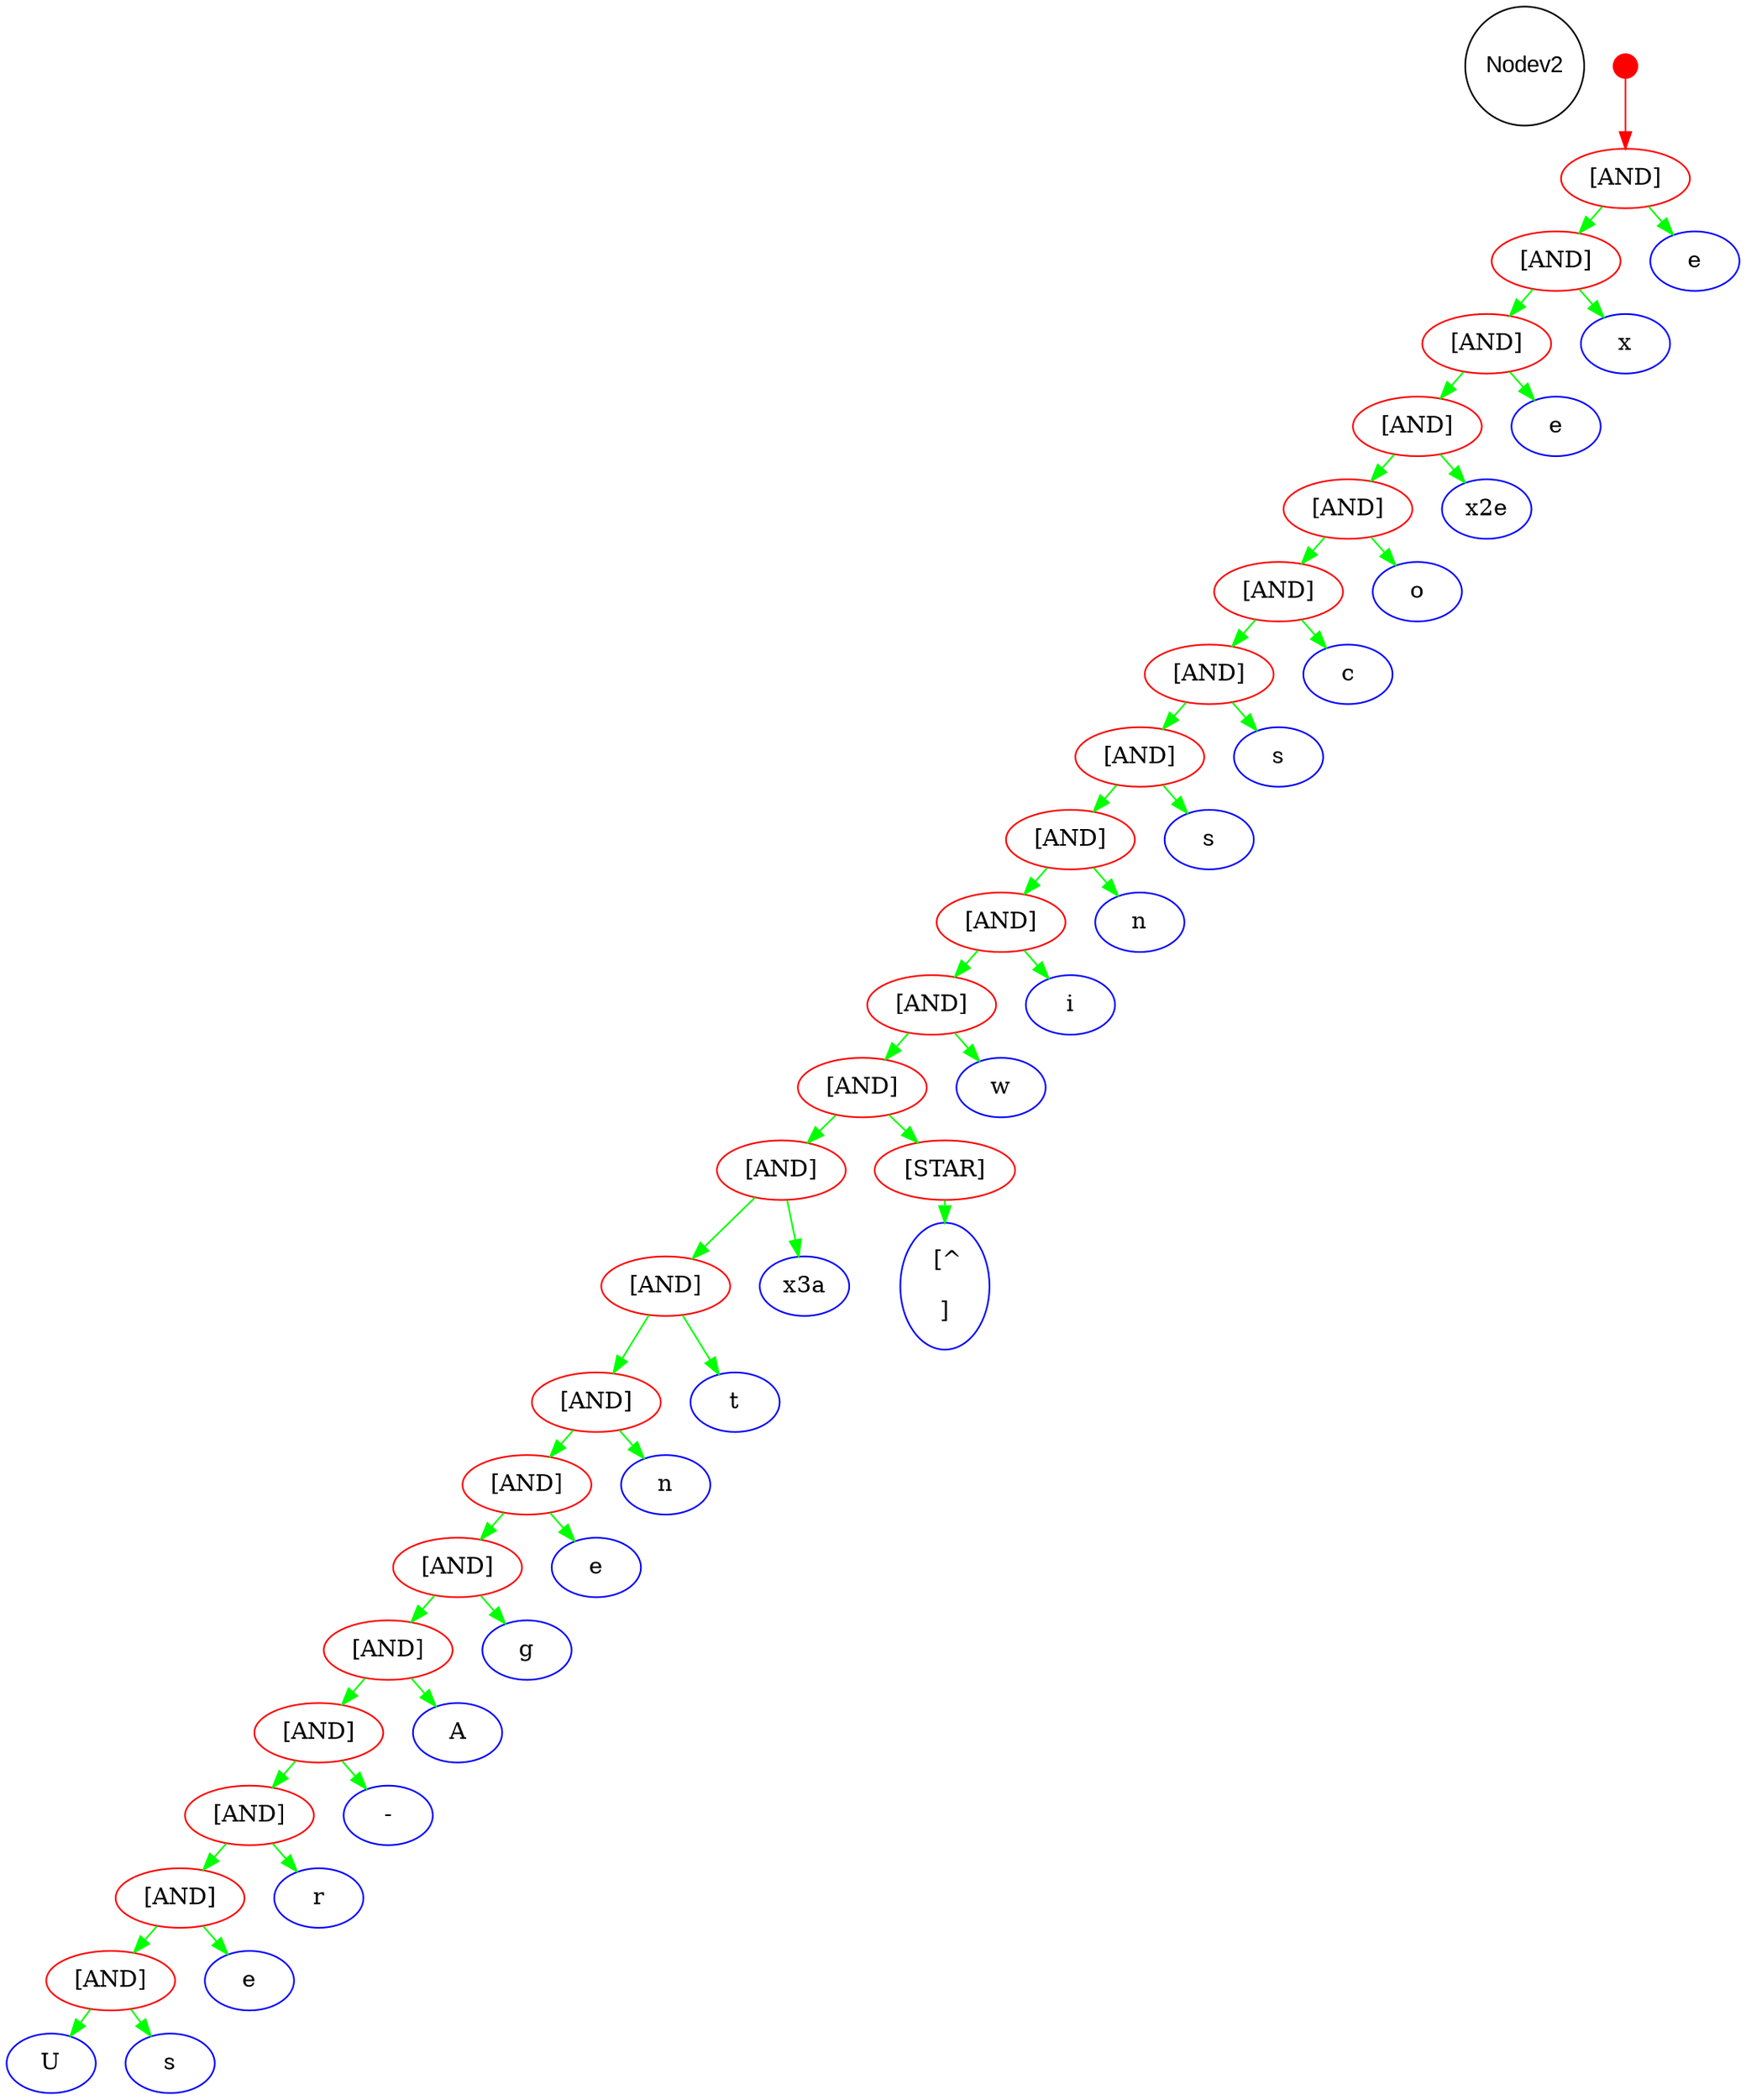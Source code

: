 digraph "parse Tree" {
graph [ranksep=.2,rankdir=TD];
Nodev2 [shape=circle,fontname=Arial,fontsize=14];
Nodev2 [width=1,fixedsize=true];
edge [fontname=Arial,fontsize=14];
-1 [width=0.2,shape=point color=red];
-1 -> 0 [ color=red];
0 [label="[AND]" color=red];
0 -> 1 [color=green];
1 [label="[AND]" color=red];
1 -> 2 [color=green];
2 [label="[AND]" color=red];
2 -> 3 [color=green];
3 [label="[AND]" color=red];
3 -> 4 [color=green];
4 [label="[AND]" color=red];
4 -> 5 [color=green];
5 [label="[AND]" color=red];
5 -> 6 [color=green];
6 [label="[AND]" color=red];
6 -> 7 [color=green];
7 [label="[AND]" color=red];
7 -> 8 [color=green];
8 [label="[AND]" color=red];
8 -> 9 [color=green];
9 [label="[AND]" color=red];
9 -> 10 [color=green];
10 [label="[AND]" color=red];
10 -> 11 [color=green];
11 [label="[AND]" color=red];
11 -> 12 [color=green];
12 [label="[AND]" color=red];
12 -> 13 [color=green];
13 [label="[AND]" color=red];
13 -> 14 [color=green];
14 [label="[AND]" color=red];
14 -> 15 [color=green];
15 [label="[AND]" color=red];
15 -> 16 [color=green];
16 [label="[AND]" color=red];
16 -> 17 [color=green];
17 [label="[AND]" color=red];
17 -> 18 [color=green];
18 [label="[AND]" color=red];
18 -> 19 [color=green];
19 [label="[AND]" color=red];
19 -> 20 [color=green];
20 [label="[AND]" color=red];
20 -> 21 [color=green];
21 [label="[AND]" color=red];
21 -> 22 [color=green];
22 [label="U" color=blue];
21 -> 23 [color=green];
23 [label="s" color=blue];
20 -> 24 [color=green];
24 [label="e" color=blue];
19 -> 25 [color=green];
25 [label="r" color=blue];
18 -> 26 [color=green];
26 [label="-" color=blue];
17 -> 27 [color=green];
27 [label="A" color=blue];
16 -> 28 [color=green];
28 [label="g" color=blue];
15 -> 29 [color=green];
29 [label="e" color=blue];
14 -> 30 [color=green];
30 [label="n" color=blue];
13 -> 31 [color=green];
31 [label="t" color=blue];
12 -> 32 [color=green];
32 [label="\x3a" color=blue];
11 -> 33 [color=green];
33 [label="[STAR]" color=red];
33 -> 34 [color=green];
34 [label="[^\r\n]" color=blue];
10 -> 35 [color=green];
35 [label="w" color=blue];
9 -> 36 [color=green];
36 [label="i" color=blue];
8 -> 37 [color=green];
37 [label="n" color=blue];
7 -> 38 [color=green];
38 [label="s" color=blue];
6 -> 39 [color=green];
39 [label="s" color=blue];
5 -> 40 [color=green];
40 [label="c" color=blue];
4 -> 41 [color=green];
41 [label="o" color=blue];
3 -> 42 [color=green];
42 [label="\x2e" color=blue];
2 -> 43 [color=green];
43 [label="e" color=blue];
1 -> 44 [color=green];
44 [label="x" color=blue];
0 -> 45 [color=green];
45 [label="e" color=blue];
}
